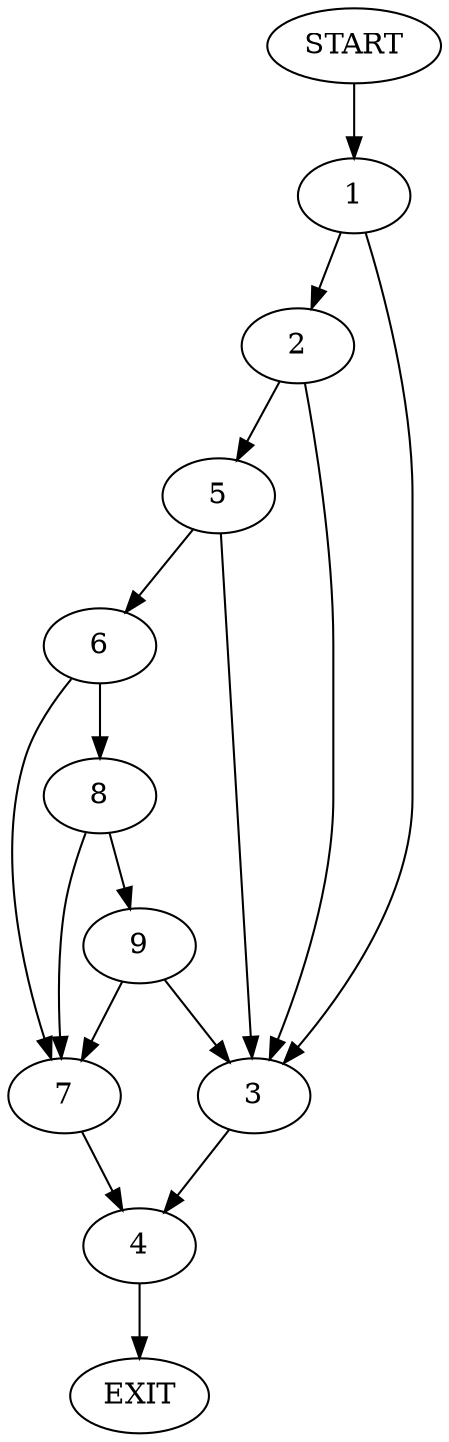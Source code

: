 digraph {
0 [label="START"]
10 [label="EXIT"]
0 -> 1
1 -> 2
1 -> 3
3 -> 4
2 -> 3
2 -> 5
5 -> 3
5 -> 6
6 -> 7
6 -> 8
8 -> 7
8 -> 9
7 -> 4
9 -> 7
9 -> 3
4 -> 10
}
